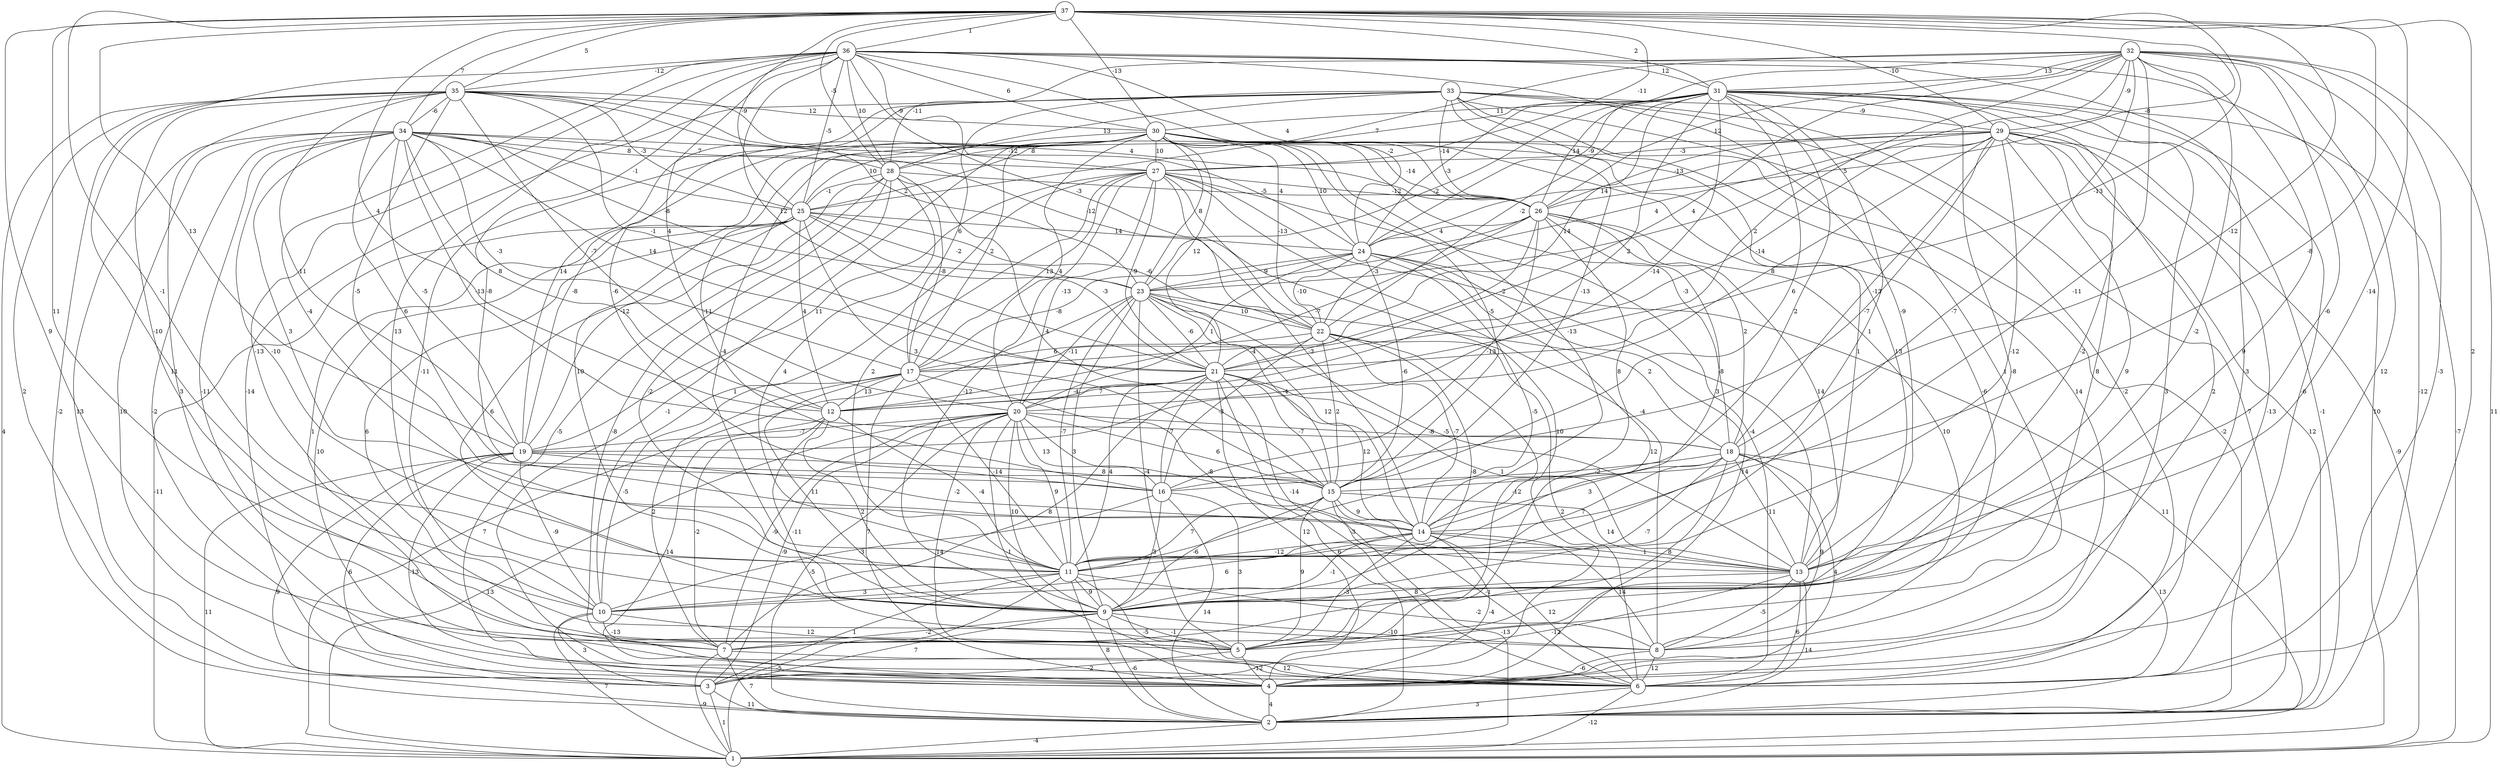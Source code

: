 graph { 
	 fontname="Helvetica,Arial,sans-serif" 
	 node [shape = circle]; 
	 37 -- 6 [label = "2"];
	 37 -- 7 [label = "9"];
	 37 -- 10 [label = "11"];
	 37 -- 11 [label = "-1"];
	 37 -- 12 [label = "4"];
	 37 -- 13 [label = "-14"];
	 37 -- 15 [label = "-8"];
	 37 -- 18 [label = "-12"];
	 37 -- 19 [label = "13"];
	 37 -- 21 [label = "-13"];
	 37 -- 25 [label = "-9"];
	 37 -- 26 [label = "-8"];
	 37 -- 27 [label = "-11"];
	 37 -- 28 [label = "-5"];
	 37 -- 29 [label = "-10"];
	 37 -- 30 [label = "-13"];
	 37 -- 31 [label = "2"];
	 37 -- 34 [label = "7"];
	 37 -- 35 [label = "5"];
	 37 -- 36 [label = "1"];
	 36 -- 1 [label = "10"];
	 36 -- 5 [label = "-13"];
	 36 -- 6 [label = "-3"];
	 36 -- 9 [label = "13"];
	 36 -- 10 [label = "-10"];
	 36 -- 11 [label = "-4"];
	 36 -- 13 [label = "-9"];
	 36 -- 14 [label = "-8"];
	 36 -- 20 [label = "4"];
	 36 -- 21 [label = "12"];
	 36 -- 22 [label = "-3"];
	 36 -- 24 [label = "-2"];
	 36 -- 25 [label = "-5"];
	 36 -- 26 [label = "4"];
	 36 -- 27 [label = "-9"];
	 36 -- 28 [label = "10"];
	 36 -- 30 [label = "6"];
	 36 -- 31 [label = "12"];
	 36 -- 35 [label = "-12"];
	 35 -- 1 [label = "4"];
	 35 -- 2 [label = "-2"];
	 35 -- 3 [label = "2"];
	 35 -- 4 [label = "3"];
	 35 -- 5 [label = "11"];
	 35 -- 12 [label = "-7"];
	 35 -- 16 [label = "-5"];
	 35 -- 19 [label = "11"];
	 35 -- 21 [label = "-1"];
	 35 -- 22 [label = "-12"];
	 35 -- 23 [label = "2"];
	 35 -- 25 [label = "-3"];
	 35 -- 26 [label = "4"];
	 35 -- 30 [label = "12"];
	 35 -- 34 [label = "-6"];
	 34 -- 3 [label = "13"];
	 34 -- 4 [label = "10"];
	 34 -- 5 [label = "-11"];
	 34 -- 6 [label = "-2"];
	 34 -- 11 [label = "-10"];
	 34 -- 12 [label = "8"];
	 34 -- 14 [label = "3"];
	 34 -- 15 [label = "6"];
	 34 -- 17 [label = "-3"];
	 34 -- 18 [label = "-13"];
	 34 -- 19 [label = "-5"];
	 34 -- 21 [label = "14"];
	 34 -- 23 [label = "-8"];
	 34 -- 24 [label = "-5"];
	 34 -- 25 [label = "-1"];
	 34 -- 27 [label = "7"];
	 34 -- 28 [label = "8"];
	 33 -- 2 [label = "7"];
	 33 -- 3 [label = "-14"];
	 33 -- 4 [label = "14"];
	 33 -- 6 [label = "-2"];
	 33 -- 8 [label = "1"];
	 33 -- 9 [label = "13"];
	 33 -- 15 [label = "-13"];
	 33 -- 16 [label = "-6"];
	 33 -- 17 [label = "6"];
	 33 -- 19 [label = "14"];
	 33 -- 26 [label = "-14"];
	 33 -- 28 [label = "13"];
	 33 -- 29 [label = "-9"];
	 32 -- 1 [label = "11"];
	 32 -- 2 [label = "-12"];
	 32 -- 4 [label = "12"];
	 32 -- 6 [label = "-3"];
	 32 -- 7 [label = "9"];
	 32 -- 9 [label = "-2"];
	 32 -- 11 [label = "-7"];
	 32 -- 12 [label = "2"];
	 32 -- 13 [label = "-6"];
	 32 -- 14 [label = "-11"];
	 32 -- 17 [label = "4"];
	 32 -- 23 [label = "5"];
	 32 -- 24 [label = "-9"];
	 32 -- 25 [label = "7"];
	 32 -- 26 [label = "12"];
	 32 -- 28 [label = "-11"];
	 32 -- 29 [label = "-9"];
	 32 -- 31 [label = "13"];
	 31 -- 1 [label = "-7"];
	 31 -- 2 [label = "-1"];
	 31 -- 4 [label = "3"];
	 31 -- 5 [label = "8"];
	 31 -- 6 [label = "-6"];
	 31 -- 7 [label = "-8"];
	 31 -- 11 [label = "1"];
	 31 -- 12 [label = "2"];
	 31 -- 14 [label = "2"];
	 31 -- 15 [label = "6"];
	 31 -- 17 [label = "14"];
	 31 -- 19 [label = "-14"];
	 31 -- 22 [label = "-2"];
	 31 -- 23 [label = "-2"];
	 31 -- 24 [label = "-3"];
	 31 -- 25 [label = "8"];
	 31 -- 26 [label = "14"];
	 31 -- 30 [label = "11"];
	 30 -- 2 [label = "-2"];
	 30 -- 4 [label = "-1"];
	 30 -- 8 [label = "-6"];
	 30 -- 9 [label = "10"];
	 30 -- 10 [label = "-11"];
	 30 -- 11 [label = "-4"];
	 30 -- 13 [label = "1"];
	 30 -- 14 [label = "-13"];
	 30 -- 15 [label = "-5"];
	 30 -- 16 [label = "-11"];
	 30 -- 17 [label = "2"];
	 30 -- 18 [label = "-3"];
	 30 -- 19 [label = "-8"];
	 30 -- 20 [label = "4"];
	 30 -- 21 [label = "12"];
	 30 -- 22 [label = "-13"];
	 30 -- 23 [label = "8"];
	 30 -- 24 [label = "10"];
	 30 -- 25 [label = "10"];
	 30 -- 26 [label = "-14"];
	 30 -- 27 [label = "10"];
	 29 -- 1 [label = "-9"];
	 29 -- 2 [label = "12"];
	 29 -- 4 [label = "-13"];
	 29 -- 8 [label = "2"];
	 29 -- 10 [label = "9"];
	 29 -- 11 [label = "-12"];
	 29 -- 13 [label = "-2"];
	 29 -- 16 [label = "-7"];
	 29 -- 18 [label = "-13"];
	 29 -- 20 [label = "8"];
	 29 -- 21 [label = "-14"];
	 29 -- 23 [label = "4"];
	 29 -- 24 [label = "14"];
	 29 -- 26 [label = "-13"];
	 29 -- 27 [label = "-3"];
	 29 -- 28 [label = "-12"];
	 28 -- 4 [label = "-5"];
	 28 -- 6 [label = "-8"];
	 28 -- 9 [label = "-2"];
	 28 -- 11 [label = "4"];
	 28 -- 15 [label = "4"];
	 28 -- 17 [label = "-8"];
	 28 -- 19 [label = "-12"];
	 28 -- 25 [label = "-1"];
	 28 -- 26 [label = "4"];
	 27 -- 4 [label = "10"];
	 27 -- 6 [label = "-4"];
	 27 -- 8 [label = "-4"];
	 27 -- 9 [label = "-12"];
	 27 -- 10 [label = "1"];
	 27 -- 11 [label = "2"];
	 27 -- 13 [label = "-8"];
	 27 -- 14 [label = "-3"];
	 27 -- 17 [label = "13"];
	 27 -- 19 [label = "11"];
	 27 -- 20 [label = "-13"];
	 27 -- 21 [label = "-9"];
	 27 -- 26 [label = "-12"];
	 26 -- 5 [label = "10"];
	 26 -- 11 [label = "3"];
	 26 -- 12 [label = "-7"];
	 26 -- 13 [label = "14"];
	 26 -- 14 [label = "8"];
	 26 -- 16 [label = "-13"];
	 26 -- 18 [label = "2"];
	 26 -- 21 [label = "-2"];
	 26 -- 22 [label = "-3"];
	 26 -- 24 [label = "4"];
	 25 -- 1 [label = "-11"];
	 25 -- 6 [label = "10"];
	 25 -- 7 [label = "1"];
	 25 -- 8 [label = "6"];
	 25 -- 9 [label = "6"];
	 25 -- 12 [label = "4"];
	 25 -- 15 [label = "3"];
	 25 -- 21 [label = "-3"];
	 25 -- 22 [label = "-6"];
	 25 -- 23 [label = "-2"];
	 25 -- 24 [label = "14"];
	 24 -- 1 [label = "11"];
	 24 -- 4 [label = "14"];
	 24 -- 5 [label = "12"];
	 24 -- 11 [label = "-5"];
	 24 -- 15 [label = "-6"];
	 24 -- 17 [label = "-8"];
	 24 -- 20 [label = "1"];
	 24 -- 22 [label = "-10"];
	 24 -- 23 [label = "9"];
	 23 -- 1 [label = "7"];
	 23 -- 5 [label = "-4"];
	 23 -- 9 [label = "3"];
	 23 -- 11 [label = "-7"];
	 23 -- 13 [label = "-5"];
	 23 -- 14 [label = "12"];
	 23 -- 15 [label = "-4"];
	 23 -- 18 [label = "2"];
	 23 -- 20 [label = "-11"];
	 23 -- 21 [label = "-6"];
	 23 -- 22 [label = "10"];
	 22 -- 5 [label = "-12"];
	 22 -- 6 [label = "2"];
	 22 -- 9 [label = "-8"];
	 22 -- 14 [label = "-7"];
	 22 -- 15 [label = "2"];
	 22 -- 16 [label = "-3"];
	 22 -- 17 [label = "6"];
	 22 -- 21 [label = "-4"];
	 21 -- 2 [label = "6"];
	 21 -- 4 [label = "12"];
	 21 -- 6 [label = "-3"];
	 21 -- 7 [label = "8"];
	 21 -- 11 [label = "4"];
	 21 -- 12 [label = "-4"];
	 21 -- 13 [label = "1"];
	 21 -- 14 [label = "12"];
	 21 -- 15 [label = "-7"];
	 21 -- 16 [label = "-7"];
	 21 -- 20 [label = "7"];
	 20 -- 1 [label = "13"];
	 20 -- 2 [label = "-5"];
	 20 -- 3 [label = "-9"];
	 20 -- 4 [label = "14"];
	 20 -- 6 [label = "-1"];
	 20 -- 7 [label = "-9"];
	 20 -- 9 [label = "10"];
	 20 -- 11 [label = "9"];
	 20 -- 13 [label = "-14"];
	 20 -- 15 [label = "6"];
	 20 -- 16 [label = "13"];
	 20 -- 18 [label = "-8"];
	 20 -- 19 [label = "-7"];
	 19 -- 1 [label = "11"];
	 19 -- 2 [label = "9"];
	 19 -- 3 [label = "6"];
	 19 -- 4 [label = "-13"];
	 19 -- 10 [label = "-9"];
	 19 -- 14 [label = "-2"];
	 19 -- 15 [label = "8"];
	 18 -- 2 [label = "13"];
	 18 -- 4 [label = "4"];
	 18 -- 5 [label = "8"];
	 18 -- 8 [label = "9"];
	 18 -- 9 [label = "-7"];
	 18 -- 11 [label = "7"];
	 18 -- 13 [label = "11"];
	 18 -- 14 [label = "3"];
	 18 -- 16 [label = "-2"];
	 17 -- 4 [label = "7"];
	 17 -- 7 [label = "2"];
	 17 -- 9 [label = "11"];
	 17 -- 10 [label = "-5"];
	 17 -- 11 [label = "-14"];
	 17 -- 12 [label = "13"];
	 17 -- 13 [label = "-8"];
	 16 -- 2 [label = "14"];
	 16 -- 5 [label = "3"];
	 16 -- 9 [label = "3"];
	 16 -- 10 [label = "-3"];
	 15 -- 1 [label = "-13"];
	 15 -- 5 [label = "9"];
	 15 -- 6 [label = "-1"];
	 15 -- 9 [label = "-6"];
	 15 -- 11 [label = "7"];
	 15 -- 13 [label = "14"];
	 15 -- 14 [label = "9"];
	 14 -- 4 [label = "-4"];
	 14 -- 5 [label = "-3"];
	 14 -- 6 [label = "12"];
	 14 -- 8 [label = "14"];
	 14 -- 9 [label = "-1"];
	 14 -- 10 [label = "6"];
	 14 -- 11 [label = "-12"];
	 14 -- 13 [label = "1"];
	 13 -- 2 [label = "14"];
	 13 -- 3 [label = "-12"];
	 13 -- 6 [label = "6"];
	 13 -- 8 [label = "-5"];
	 13 -- 9 [label = "8"];
	 12 -- 4 [label = "14"];
	 12 -- 5 [label = "-11"];
	 12 -- 7 [label = "-2"];
	 12 -- 9 [label = "2"];
	 12 -- 11 [label = "-4"];
	 11 -- 1 [label = "-5"];
	 11 -- 2 [label = "8"];
	 11 -- 3 [label = "1"];
	 11 -- 6 [label = "-5"];
	 11 -- 8 [label = "-2"];
	 11 -- 9 [label = "9"];
	 11 -- 10 [label = "3"];
	 10 -- 1 [label = "7"];
	 10 -- 3 [label = "3"];
	 10 -- 5 [label = "12"];
	 10 -- 7 [label = "-13"];
	 9 -- 2 [label = "-6"];
	 9 -- 3 [label = "7"];
	 9 -- 5 [label = "-1"];
	 9 -- 7 [label = "-2"];
	 9 -- 8 [label = "-10"];
	 8 -- 4 [label = "-6"];
	 8 -- 6 [label = "12"];
	 7 -- 1 [label = "-9"];
	 7 -- 2 [label = "7"];
	 7 -- 6 [label = "12"];
	 6 -- 1 [label = "-12"];
	 6 -- 2 [label = "3"];
	 5 -- 3 [label = "-2"];
	 5 -- 4 [label = "-12"];
	 4 -- 2 [label = "4"];
	 3 -- 1 [label = "1"];
	 3 -- 2 [label = "11"];
	 2 -- 1 [label = "-4"];
	 1;
	 2;
	 3;
	 4;
	 5;
	 6;
	 7;
	 8;
	 9;
	 10;
	 11;
	 12;
	 13;
	 14;
	 15;
	 16;
	 17;
	 18;
	 19;
	 20;
	 21;
	 22;
	 23;
	 24;
	 25;
	 26;
	 27;
	 28;
	 29;
	 30;
	 31;
	 32;
	 33;
	 34;
	 35;
	 36;
	 37;
}
